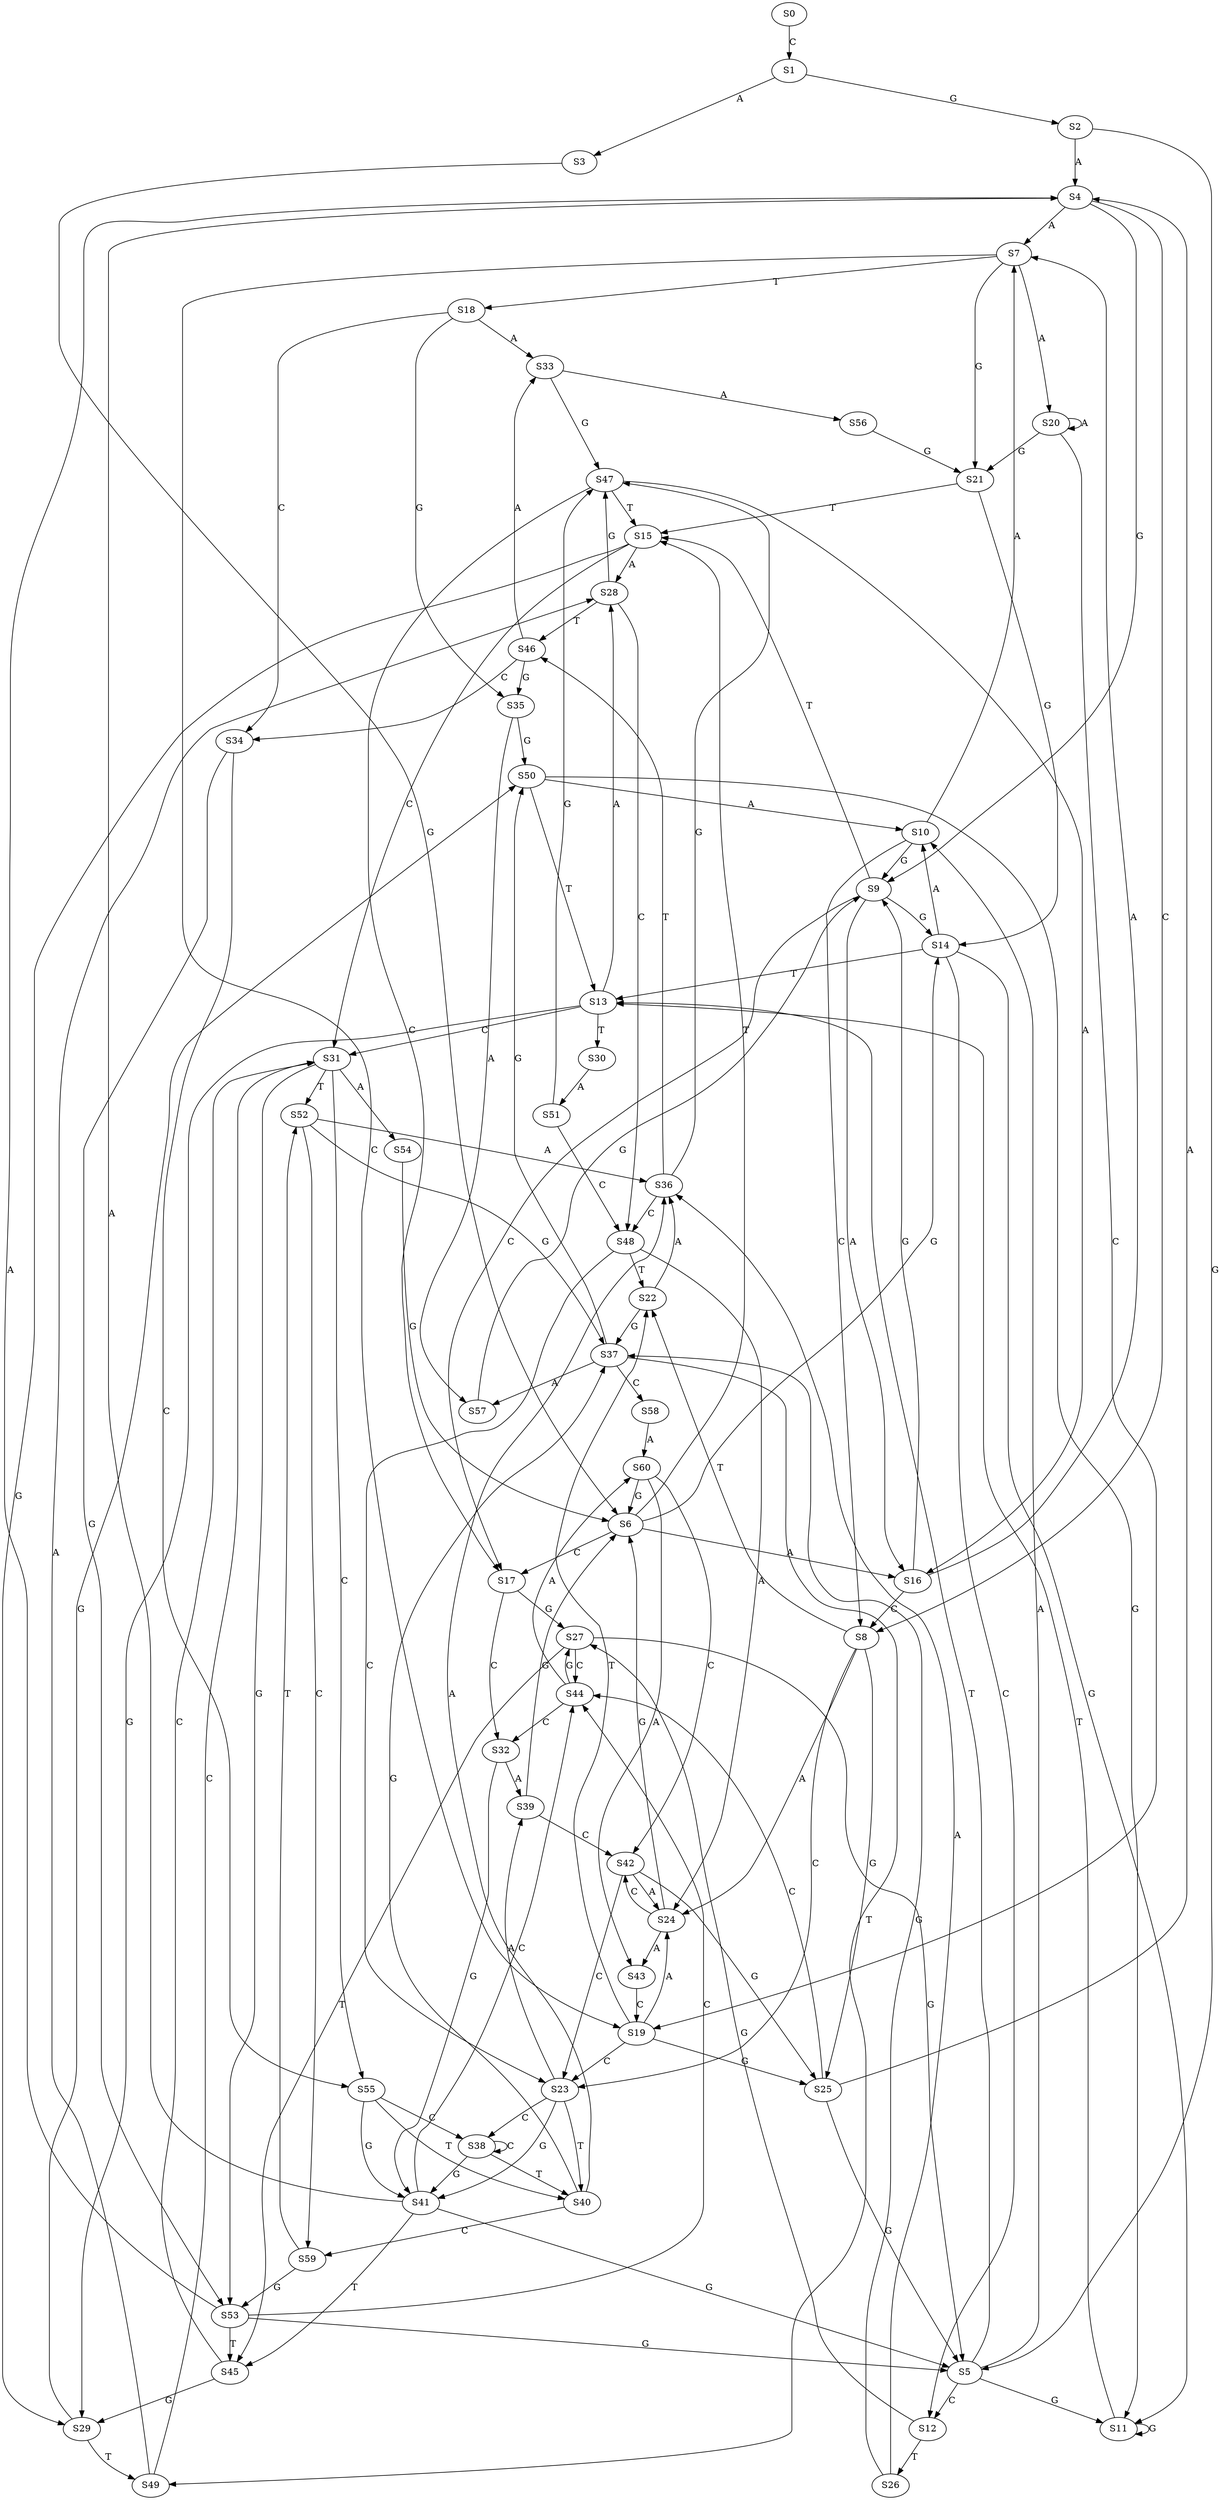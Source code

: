 strict digraph  {
	S0 -> S1 [ label = C ];
	S1 -> S2 [ label = G ];
	S1 -> S3 [ label = A ];
	S2 -> S4 [ label = A ];
	S2 -> S5 [ label = G ];
	S3 -> S6 [ label = G ];
	S4 -> S7 [ label = A ];
	S4 -> S8 [ label = C ];
	S4 -> S9 [ label = G ];
	S5 -> S10 [ label = A ];
	S5 -> S11 [ label = G ];
	S5 -> S12 [ label = C ];
	S5 -> S13 [ label = T ];
	S6 -> S14 [ label = G ];
	S6 -> S15 [ label = T ];
	S6 -> S16 [ label = A ];
	S6 -> S17 [ label = C ];
	S7 -> S18 [ label = T ];
	S7 -> S19 [ label = C ];
	S7 -> S20 [ label = A ];
	S7 -> S21 [ label = G ];
	S8 -> S22 [ label = T ];
	S8 -> S23 [ label = C ];
	S8 -> S24 [ label = A ];
	S8 -> S25 [ label = G ];
	S9 -> S15 [ label = T ];
	S9 -> S16 [ label = A ];
	S9 -> S14 [ label = G ];
	S9 -> S17 [ label = C ];
	S10 -> S7 [ label = A ];
	S10 -> S8 [ label = C ];
	S10 -> S9 [ label = G ];
	S11 -> S13 [ label = T ];
	S11 -> S11 [ label = G ];
	S12 -> S26 [ label = T ];
	S12 -> S27 [ label = G ];
	S13 -> S28 [ label = A ];
	S13 -> S29 [ label = G ];
	S13 -> S30 [ label = T ];
	S13 -> S31 [ label = C ];
	S14 -> S10 [ label = A ];
	S14 -> S13 [ label = T ];
	S14 -> S12 [ label = C ];
	S14 -> S11 [ label = G ];
	S15 -> S28 [ label = A ];
	S15 -> S31 [ label = C ];
	S15 -> S29 [ label = G ];
	S16 -> S7 [ label = A ];
	S16 -> S9 [ label = G ];
	S16 -> S8 [ label = C ];
	S17 -> S32 [ label = C ];
	S17 -> S27 [ label = G ];
	S18 -> S33 [ label = A ];
	S18 -> S34 [ label = C ];
	S18 -> S35 [ label = G ];
	S19 -> S24 [ label = A ];
	S19 -> S23 [ label = C ];
	S19 -> S25 [ label = G ];
	S19 -> S22 [ label = T ];
	S20 -> S21 [ label = G ];
	S20 -> S19 [ label = C ];
	S20 -> S20 [ label = A ];
	S21 -> S15 [ label = T ];
	S21 -> S14 [ label = G ];
	S22 -> S36 [ label = A ];
	S22 -> S37 [ label = G ];
	S23 -> S38 [ label = C ];
	S23 -> S39 [ label = A ];
	S23 -> S40 [ label = T ];
	S23 -> S41 [ label = G ];
	S24 -> S6 [ label = G ];
	S24 -> S42 [ label = C ];
	S24 -> S43 [ label = A ];
	S25 -> S4 [ label = A ];
	S25 -> S5 [ label = G ];
	S25 -> S44 [ label = C ];
	S26 -> S36 [ label = A ];
	S26 -> S37 [ label = G ];
	S27 -> S5 [ label = G ];
	S27 -> S44 [ label = C ];
	S27 -> S45 [ label = T ];
	S28 -> S46 [ label = T ];
	S28 -> S47 [ label = G ];
	S28 -> S48 [ label = C ];
	S29 -> S49 [ label = T ];
	S29 -> S50 [ label = G ];
	S30 -> S51 [ label = A ];
	S31 -> S52 [ label = T ];
	S31 -> S53 [ label = G ];
	S31 -> S54 [ label = A ];
	S31 -> S55 [ label = C ];
	S32 -> S41 [ label = G ];
	S32 -> S39 [ label = A ];
	S33 -> S47 [ label = G ];
	S33 -> S56 [ label = A ];
	S34 -> S55 [ label = C ];
	S34 -> S53 [ label = G ];
	S35 -> S50 [ label = G ];
	S35 -> S57 [ label = A ];
	S36 -> S47 [ label = G ];
	S36 -> S46 [ label = T ];
	S36 -> S48 [ label = C ];
	S37 -> S57 [ label = A ];
	S37 -> S49 [ label = T ];
	S37 -> S58 [ label = C ];
	S37 -> S50 [ label = G ];
	S38 -> S41 [ label = G ];
	S38 -> S38 [ label = C ];
	S38 -> S40 [ label = T ];
	S39 -> S6 [ label = G ];
	S39 -> S42 [ label = C ];
	S40 -> S36 [ label = A ];
	S40 -> S37 [ label = G ];
	S40 -> S59 [ label = C ];
	S41 -> S4 [ label = A ];
	S41 -> S45 [ label = T ];
	S41 -> S5 [ label = G ];
	S41 -> S44 [ label = C ];
	S42 -> S23 [ label = C ];
	S42 -> S24 [ label = A ];
	S42 -> S25 [ label = G ];
	S43 -> S19 [ label = C ];
	S44 -> S27 [ label = G ];
	S44 -> S32 [ label = C ];
	S44 -> S60 [ label = A ];
	S45 -> S31 [ label = C ];
	S45 -> S29 [ label = G ];
	S46 -> S34 [ label = C ];
	S46 -> S33 [ label = A ];
	S46 -> S35 [ label = G ];
	S47 -> S15 [ label = T ];
	S47 -> S16 [ label = A ];
	S47 -> S17 [ label = C ];
	S48 -> S23 [ label = C ];
	S48 -> S22 [ label = T ];
	S48 -> S24 [ label = A ];
	S49 -> S31 [ label = C ];
	S49 -> S28 [ label = A ];
	S50 -> S13 [ label = T ];
	S50 -> S11 [ label = G ];
	S50 -> S10 [ label = A ];
	S51 -> S48 [ label = C ];
	S51 -> S47 [ label = G ];
	S52 -> S37 [ label = G ];
	S52 -> S59 [ label = C ];
	S52 -> S36 [ label = A ];
	S53 -> S5 [ label = G ];
	S53 -> S45 [ label = T ];
	S53 -> S44 [ label = C ];
	S53 -> S4 [ label = A ];
	S54 -> S6 [ label = G ];
	S55 -> S38 [ label = C ];
	S55 -> S40 [ label = T ];
	S55 -> S41 [ label = G ];
	S56 -> S21 [ label = G ];
	S57 -> S9 [ label = G ];
	S58 -> S60 [ label = A ];
	S59 -> S52 [ label = T ];
	S59 -> S53 [ label = G ];
	S60 -> S6 [ label = G ];
	S60 -> S43 [ label = A ];
	S60 -> S42 [ label = C ];
}
